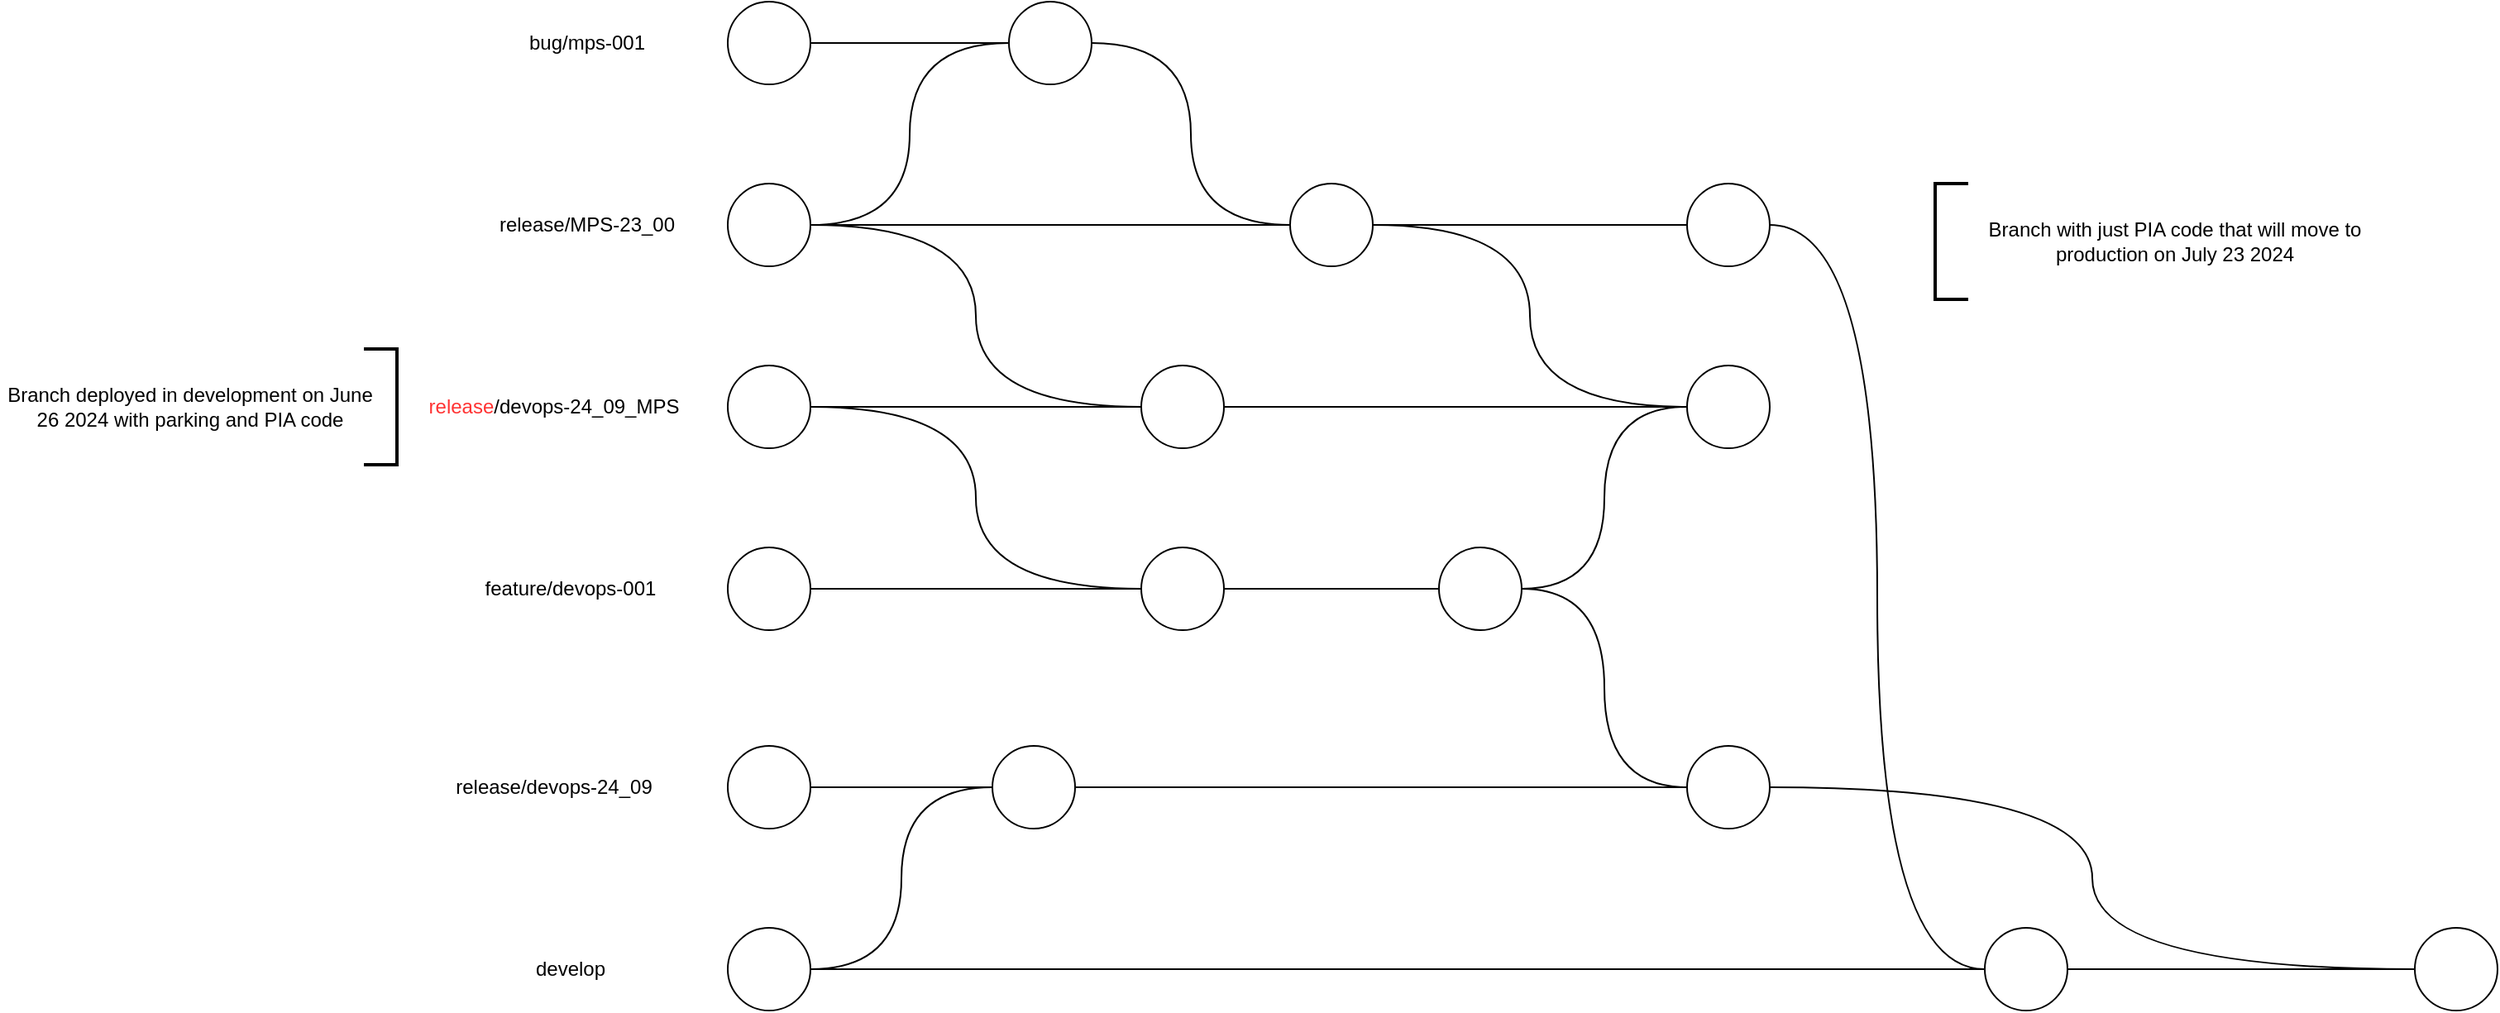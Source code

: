 <mxfile version="23.1.6" type="github">
  <diagram name="Development" id="eeyut3SxSusFgIO9hVx5">
    <mxGraphModel dx="2460" dy="1044" grid="1" gridSize="10" guides="1" tooltips="1" connect="1" arrows="1" fold="1" page="1" pageScale="1" pageWidth="827" pageHeight="1169" math="0" shadow="0">
      <root>
        <mxCell id="0" />
        <mxCell id="1" parent="0" />
        <mxCell id="MfMNXTxOwf2Tx_STZ4ac-11" style="edgeStyle=orthogonalEdgeStyle;rounded=0;orthogonalLoop=1;jettySize=auto;html=1;endArrow=none;endFill=0;" edge="1" parent="1" source="MfMNXTxOwf2Tx_STZ4ac-1" target="MfMNXTxOwf2Tx_STZ4ac-9">
          <mxGeometry relative="1" as="geometry" />
        </mxCell>
        <mxCell id="MfMNXTxOwf2Tx_STZ4ac-19" style="edgeStyle=orthogonalEdgeStyle;rounded=0;orthogonalLoop=1;jettySize=auto;html=1;entryX=0;entryY=0.5;entryDx=0;entryDy=0;curved=1;endArrow=none;endFill=0;" edge="1" parent="1" source="MfMNXTxOwf2Tx_STZ4ac-1" target="MfMNXTxOwf2Tx_STZ4ac-6">
          <mxGeometry relative="1" as="geometry" />
        </mxCell>
        <mxCell id="MfMNXTxOwf2Tx_STZ4ac-23" style="edgeStyle=orthogonalEdgeStyle;rounded=0;orthogonalLoop=1;jettySize=auto;html=1;entryX=0;entryY=0.5;entryDx=0;entryDy=0;endArrow=none;endFill=0;curved=1;" edge="1" parent="1" source="MfMNXTxOwf2Tx_STZ4ac-1" target="MfMNXTxOwf2Tx_STZ4ac-3">
          <mxGeometry relative="1" as="geometry" />
        </mxCell>
        <mxCell id="MfMNXTxOwf2Tx_STZ4ac-1" value="" style="ellipse;whiteSpace=wrap;html=1;aspect=fixed;" vertex="1" parent="1">
          <mxGeometry x="40" y="330" width="50" height="50" as="geometry" />
        </mxCell>
        <mxCell id="MfMNXTxOwf2Tx_STZ4ac-7" style="edgeStyle=orthogonalEdgeStyle;rounded=0;orthogonalLoop=1;jettySize=auto;html=1;endArrow=none;endFill=0;" edge="1" parent="1" source="MfMNXTxOwf2Tx_STZ4ac-2" target="MfMNXTxOwf2Tx_STZ4ac-6">
          <mxGeometry relative="1" as="geometry" />
        </mxCell>
        <mxCell id="MfMNXTxOwf2Tx_STZ4ac-27" style="edgeStyle=orthogonalEdgeStyle;rounded=0;orthogonalLoop=1;jettySize=auto;html=1;entryX=0;entryY=0.5;entryDx=0;entryDy=0;curved=1;endArrow=none;endFill=0;" edge="1" parent="1" source="MfMNXTxOwf2Tx_STZ4ac-2" target="MfMNXTxOwf2Tx_STZ4ac-21">
          <mxGeometry relative="1" as="geometry" />
        </mxCell>
        <mxCell id="MfMNXTxOwf2Tx_STZ4ac-2" value="" style="ellipse;whiteSpace=wrap;html=1;aspect=fixed;" vertex="1" parent="1">
          <mxGeometry x="40" y="440" width="50" height="50" as="geometry" />
        </mxCell>
        <mxCell id="MfMNXTxOwf2Tx_STZ4ac-25" style="edgeStyle=orthogonalEdgeStyle;rounded=0;orthogonalLoop=1;jettySize=auto;html=1;entryX=0;entryY=0.5;entryDx=0;entryDy=0;endArrow=none;endFill=0;curved=1;" edge="1" parent="1" source="MfMNXTxOwf2Tx_STZ4ac-3" target="MfMNXTxOwf2Tx_STZ4ac-9">
          <mxGeometry relative="1" as="geometry" />
        </mxCell>
        <mxCell id="MfMNXTxOwf2Tx_STZ4ac-3" value="" style="ellipse;whiteSpace=wrap;html=1;aspect=fixed;" vertex="1" parent="1">
          <mxGeometry x="210" y="220" width="50" height="50" as="geometry" />
        </mxCell>
        <mxCell id="MfMNXTxOwf2Tx_STZ4ac-4" value="release/MPS-23_00" style="text;html=1;align=center;verticalAlign=middle;whiteSpace=wrap;rounded=0;" vertex="1" parent="1">
          <mxGeometry x="-120" y="340" width="150" height="30" as="geometry" />
        </mxCell>
        <mxCell id="MfMNXTxOwf2Tx_STZ4ac-5" value="&lt;font color=&quot;#ff3333&quot;&gt;release&lt;/font&gt;/devops-24_09_MPS&lt;span dir=&quot;ltr&quot; class=&quot;ui-provider byi byj gr bff bfg bfh bfi bfj bfk bfl bfm bfn bfo bfp bfq bfr bfs bft bfu bfv byk byl bfy bfz bga bgb bgc bgd bge bgf bgg bgh bgi bgj bgk&quot;&gt;&lt;/span&gt;&lt;span dir=&quot;ltr&quot; class=&quot;ui-provider byi byj gr bff bfg bfh bfi bfj bfk bfl bfm bfn bfo bfp bfq bfr bfs bft bfu bfv byk byl bfy bfz bga bgb bgc bgd bge bgf bgg bgh bgi bgj bgk&quot;&gt;&lt;/span&gt;" style="text;html=1;align=center;verticalAlign=middle;whiteSpace=wrap;rounded=0;" vertex="1" parent="1">
          <mxGeometry x="-160" y="450" width="190" height="30" as="geometry" />
        </mxCell>
        <mxCell id="MfMNXTxOwf2Tx_STZ4ac-14" style="edgeStyle=orthogonalEdgeStyle;rounded=0;orthogonalLoop=1;jettySize=auto;html=1;endArrow=none;endFill=0;curved=1;" edge="1" parent="1" source="MfMNXTxOwf2Tx_STZ4ac-6" target="MfMNXTxOwf2Tx_STZ4ac-13">
          <mxGeometry relative="1" as="geometry" />
        </mxCell>
        <mxCell id="MfMNXTxOwf2Tx_STZ4ac-6" value="" style="ellipse;whiteSpace=wrap;html=1;aspect=fixed;" vertex="1" parent="1">
          <mxGeometry x="290" y="440" width="50" height="50" as="geometry" />
        </mxCell>
        <mxCell id="MfMNXTxOwf2Tx_STZ4ac-15" style="edgeStyle=orthogonalEdgeStyle;rounded=0;orthogonalLoop=1;jettySize=auto;html=1;entryX=0;entryY=0.5;entryDx=0;entryDy=0;endArrow=none;endFill=0;curved=1;" edge="1" parent="1" source="MfMNXTxOwf2Tx_STZ4ac-9" target="MfMNXTxOwf2Tx_STZ4ac-13">
          <mxGeometry relative="1" as="geometry" />
        </mxCell>
        <mxCell id="MfMNXTxOwf2Tx_STZ4ac-48" style="edgeStyle=orthogonalEdgeStyle;rounded=0;orthogonalLoop=1;jettySize=auto;html=1;endArrow=none;endFill=0;" edge="1" parent="1" source="MfMNXTxOwf2Tx_STZ4ac-9" target="MfMNXTxOwf2Tx_STZ4ac-47">
          <mxGeometry relative="1" as="geometry" />
        </mxCell>
        <mxCell id="MfMNXTxOwf2Tx_STZ4ac-9" value="" style="ellipse;whiteSpace=wrap;html=1;aspect=fixed;" vertex="1" parent="1">
          <mxGeometry x="380" y="330" width="50" height="50" as="geometry" />
        </mxCell>
        <mxCell id="MfMNXTxOwf2Tx_STZ4ac-10" value="bug/mps-001" style="text;html=1;align=center;verticalAlign=middle;whiteSpace=wrap;rounded=0;" vertex="1" parent="1">
          <mxGeometry x="-120" y="230" width="150" height="30" as="geometry" />
        </mxCell>
        <mxCell id="MfMNXTxOwf2Tx_STZ4ac-46" style="edgeStyle=orthogonalEdgeStyle;rounded=0;orthogonalLoop=1;jettySize=auto;html=1;entryX=0;entryY=0.5;entryDx=0;entryDy=0;curved=1;endArrow=none;endFill=0;exitX=1;exitY=0.5;exitDx=0;exitDy=0;" edge="1" parent="1" source="MfMNXTxOwf2Tx_STZ4ac-47" target="MfMNXTxOwf2Tx_STZ4ac-42">
          <mxGeometry relative="1" as="geometry" />
        </mxCell>
        <mxCell id="MfMNXTxOwf2Tx_STZ4ac-13" value="" style="ellipse;whiteSpace=wrap;html=1;aspect=fixed;" vertex="1" parent="1">
          <mxGeometry x="620" y="440" width="50" height="50" as="geometry" />
        </mxCell>
        <mxCell id="MfMNXTxOwf2Tx_STZ4ac-26" style="edgeStyle=orthogonalEdgeStyle;rounded=0;orthogonalLoop=1;jettySize=auto;html=1;curved=1;endArrow=none;endFill=0;" edge="1" parent="1" source="MfMNXTxOwf2Tx_STZ4ac-17" target="MfMNXTxOwf2Tx_STZ4ac-21">
          <mxGeometry relative="1" as="geometry" />
        </mxCell>
        <mxCell id="MfMNXTxOwf2Tx_STZ4ac-17" value="" style="ellipse;whiteSpace=wrap;html=1;aspect=fixed;" vertex="1" parent="1">
          <mxGeometry x="40" y="550" width="50" height="50" as="geometry" />
        </mxCell>
        <mxCell id="MfMNXTxOwf2Tx_STZ4ac-18" value="feature/devops-001" style="text;html=1;align=center;verticalAlign=middle;whiteSpace=wrap;rounded=0;" vertex="1" parent="1">
          <mxGeometry x="-130" y="560" width="150" height="30" as="geometry" />
        </mxCell>
        <mxCell id="MfMNXTxOwf2Tx_STZ4ac-29" style="edgeStyle=orthogonalEdgeStyle;rounded=0;orthogonalLoop=1;jettySize=auto;html=1;curved=1;endArrow=none;endFill=0;" edge="1" parent="1" source="MfMNXTxOwf2Tx_STZ4ac-21" target="MfMNXTxOwf2Tx_STZ4ac-28">
          <mxGeometry relative="1" as="geometry" />
        </mxCell>
        <mxCell id="MfMNXTxOwf2Tx_STZ4ac-21" value="" style="ellipse;whiteSpace=wrap;html=1;aspect=fixed;" vertex="1" parent="1">
          <mxGeometry x="290" y="550" width="50" height="50" as="geometry" />
        </mxCell>
        <mxCell id="MfMNXTxOwf2Tx_STZ4ac-24" style="edgeStyle=orthogonalEdgeStyle;rounded=0;orthogonalLoop=1;jettySize=auto;html=1;endArrow=none;endFill=0;" edge="1" parent="1" source="MfMNXTxOwf2Tx_STZ4ac-22">
          <mxGeometry relative="1" as="geometry">
            <mxPoint x="210" y="245" as="targetPoint" />
          </mxGeometry>
        </mxCell>
        <mxCell id="MfMNXTxOwf2Tx_STZ4ac-22" value="" style="ellipse;whiteSpace=wrap;html=1;aspect=fixed;" vertex="1" parent="1">
          <mxGeometry x="40" y="220" width="50" height="50" as="geometry" />
        </mxCell>
        <mxCell id="MfMNXTxOwf2Tx_STZ4ac-30" style="edgeStyle=orthogonalEdgeStyle;rounded=0;orthogonalLoop=1;jettySize=auto;html=1;entryX=0;entryY=0.5;entryDx=0;entryDy=0;curved=1;endArrow=none;endFill=0;" edge="1" parent="1" source="MfMNXTxOwf2Tx_STZ4ac-28" target="MfMNXTxOwf2Tx_STZ4ac-13">
          <mxGeometry relative="1" as="geometry" />
        </mxCell>
        <mxCell id="MfMNXTxOwf2Tx_STZ4ac-40" style="edgeStyle=orthogonalEdgeStyle;rounded=0;orthogonalLoop=1;jettySize=auto;html=1;entryX=0;entryY=0.5;entryDx=0;entryDy=0;endArrow=none;endFill=0;curved=1;" edge="1" parent="1" source="MfMNXTxOwf2Tx_STZ4ac-28" target="MfMNXTxOwf2Tx_STZ4ac-50">
          <mxGeometry relative="1" as="geometry">
            <mxPoint x="615" y="695" as="targetPoint" />
          </mxGeometry>
        </mxCell>
        <mxCell id="MfMNXTxOwf2Tx_STZ4ac-28" value="" style="ellipse;whiteSpace=wrap;html=1;aspect=fixed;" vertex="1" parent="1">
          <mxGeometry x="470" y="550" width="50" height="50" as="geometry" />
        </mxCell>
        <mxCell id="MfMNXTxOwf2Tx_STZ4ac-38" style="edgeStyle=orthogonalEdgeStyle;rounded=0;orthogonalLoop=1;jettySize=auto;html=1;entryX=0;entryY=0.5;entryDx=0;entryDy=0;endArrow=none;endFill=0;curved=1;" edge="1" parent="1" source="MfMNXTxOwf2Tx_STZ4ac-32" target="MfMNXTxOwf2Tx_STZ4ac-36">
          <mxGeometry relative="1" as="geometry" />
        </mxCell>
        <mxCell id="MfMNXTxOwf2Tx_STZ4ac-32" value="" style="ellipse;whiteSpace=wrap;html=1;aspect=fixed;" vertex="1" parent="1">
          <mxGeometry x="40" y="670" width="50" height="50" as="geometry" />
        </mxCell>
        <mxCell id="MfMNXTxOwf2Tx_STZ4ac-33" value="release/devops-24_09" style="text;html=1;align=center;verticalAlign=middle;whiteSpace=wrap;rounded=0;" vertex="1" parent="1">
          <mxGeometry x="-160" y="680" width="190" height="30" as="geometry" />
        </mxCell>
        <mxCell id="MfMNXTxOwf2Tx_STZ4ac-37" style="edgeStyle=orthogonalEdgeStyle;rounded=0;orthogonalLoop=1;jettySize=auto;html=1;entryX=0;entryY=0.5;entryDx=0;entryDy=0;endArrow=none;endFill=0;curved=1;" edge="1" parent="1" source="MfMNXTxOwf2Tx_STZ4ac-34" target="MfMNXTxOwf2Tx_STZ4ac-36">
          <mxGeometry relative="1" as="geometry" />
        </mxCell>
        <mxCell id="MfMNXTxOwf2Tx_STZ4ac-44" style="edgeStyle=orthogonalEdgeStyle;rounded=0;orthogonalLoop=1;jettySize=auto;html=1;entryX=0;entryY=0.5;entryDx=0;entryDy=0;curved=1;endArrow=none;endFill=0;" edge="1" parent="1" source="MfMNXTxOwf2Tx_STZ4ac-34" target="MfMNXTxOwf2Tx_STZ4ac-42">
          <mxGeometry relative="1" as="geometry" />
        </mxCell>
        <mxCell id="MfMNXTxOwf2Tx_STZ4ac-34" value="" style="ellipse;whiteSpace=wrap;html=1;aspect=fixed;" vertex="1" parent="1">
          <mxGeometry x="40" y="780" width="50" height="50" as="geometry" />
        </mxCell>
        <mxCell id="MfMNXTxOwf2Tx_STZ4ac-35" value="develop" style="text;html=1;align=center;verticalAlign=middle;whiteSpace=wrap;rounded=0;" vertex="1" parent="1">
          <mxGeometry x="-130" y="790" width="150" height="30" as="geometry" />
        </mxCell>
        <mxCell id="MfMNXTxOwf2Tx_STZ4ac-41" style="edgeStyle=orthogonalEdgeStyle;rounded=0;orthogonalLoop=1;jettySize=auto;html=1;entryX=0;entryY=0.5;entryDx=0;entryDy=0;endArrow=none;endFill=0;curved=1;" edge="1" parent="1" source="MfMNXTxOwf2Tx_STZ4ac-36" target="MfMNXTxOwf2Tx_STZ4ac-50">
          <mxGeometry relative="1" as="geometry">
            <mxPoint x="615" y="695" as="targetPoint" />
          </mxGeometry>
        </mxCell>
        <mxCell id="MfMNXTxOwf2Tx_STZ4ac-36" value="" style="ellipse;whiteSpace=wrap;html=1;aspect=fixed;" vertex="1" parent="1">
          <mxGeometry x="200" y="670" width="50" height="50" as="geometry" />
        </mxCell>
        <mxCell id="MfMNXTxOwf2Tx_STZ4ac-53" style="edgeStyle=orthogonalEdgeStyle;rounded=0;orthogonalLoop=1;jettySize=auto;html=1;endArrow=none;endFill=0;" edge="1" parent="1" source="MfMNXTxOwf2Tx_STZ4ac-42" target="MfMNXTxOwf2Tx_STZ4ac-51">
          <mxGeometry relative="1" as="geometry" />
        </mxCell>
        <mxCell id="MfMNXTxOwf2Tx_STZ4ac-42" value="" style="ellipse;whiteSpace=wrap;html=1;aspect=fixed;" vertex="1" parent="1">
          <mxGeometry x="800" y="780" width="50" height="50" as="geometry" />
        </mxCell>
        <mxCell id="MfMNXTxOwf2Tx_STZ4ac-47" value="" style="ellipse;whiteSpace=wrap;html=1;aspect=fixed;" vertex="1" parent="1">
          <mxGeometry x="620" y="330" width="50" height="50" as="geometry" />
        </mxCell>
        <mxCell id="MfMNXTxOwf2Tx_STZ4ac-54" style="edgeStyle=orthogonalEdgeStyle;rounded=0;orthogonalLoop=1;jettySize=auto;html=1;entryX=0;entryY=0.5;entryDx=0;entryDy=0;curved=1;endArrow=none;endFill=0;" edge="1" parent="1" source="MfMNXTxOwf2Tx_STZ4ac-50" target="MfMNXTxOwf2Tx_STZ4ac-51">
          <mxGeometry relative="1" as="geometry" />
        </mxCell>
        <mxCell id="MfMNXTxOwf2Tx_STZ4ac-50" value="" style="ellipse;whiteSpace=wrap;html=1;aspect=fixed;" vertex="1" parent="1">
          <mxGeometry x="620" y="670" width="50" height="50" as="geometry" />
        </mxCell>
        <mxCell id="MfMNXTxOwf2Tx_STZ4ac-51" value="" style="ellipse;whiteSpace=wrap;html=1;aspect=fixed;" vertex="1" parent="1">
          <mxGeometry x="1060" y="780" width="50" height="50" as="geometry" />
        </mxCell>
        <mxCell id="MfMNXTxOwf2Tx_STZ4ac-55" value="" style="strokeWidth=2;html=1;shape=mxgraph.flowchart.annotation_1;align=left;pointerEvents=1;rotation=-180;" vertex="1" parent="1">
          <mxGeometry x="-180" y="430" width="20" height="70" as="geometry" />
        </mxCell>
        <mxCell id="MfMNXTxOwf2Tx_STZ4ac-56" value="Branch deployed in development on June 26 2024 with parking and PIA code" style="text;html=1;align=center;verticalAlign=middle;whiteSpace=wrap;rounded=0;" vertex="1" parent="1">
          <mxGeometry x="-400" y="450" width="230" height="30" as="geometry" />
        </mxCell>
        <mxCell id="MfMNXTxOwf2Tx_STZ4ac-57" value="" style="strokeWidth=2;html=1;shape=mxgraph.flowchart.annotation_1;align=left;pointerEvents=1;rotation=0;" vertex="1" parent="1">
          <mxGeometry x="770" y="330" width="20" height="70" as="geometry" />
        </mxCell>
        <mxCell id="MfMNXTxOwf2Tx_STZ4ac-58" value="Branch with just PIA code that will move to production on July 23 2024" style="text;html=1;align=center;verticalAlign=middle;whiteSpace=wrap;rounded=0;" vertex="1" parent="1">
          <mxGeometry x="800" y="350" width="230" height="30" as="geometry" />
        </mxCell>
      </root>
    </mxGraphModel>
  </diagram>
</mxfile>

